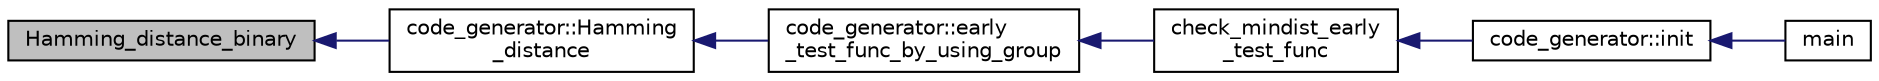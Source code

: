 digraph "Hamming_distance_binary"
{
  edge [fontname="Helvetica",fontsize="10",labelfontname="Helvetica",labelfontsize="10"];
  node [fontname="Helvetica",fontsize="10",shape=record];
  rankdir="LR";
  Node665 [label="Hamming_distance_binary",height=0.2,width=0.4,color="black", fillcolor="grey75", style="filled", fontcolor="black"];
  Node665 -> Node666 [dir="back",color="midnightblue",fontsize="10",style="solid",fontname="Helvetica"];
  Node666 [label="code_generator::Hamming\l_distance",height=0.2,width=0.4,color="black", fillcolor="white", style="filled",URL="$db/d37/classcode__generator.html#a6ae1b16555e2126c58bba83c8fa3bb23"];
  Node666 -> Node667 [dir="back",color="midnightblue",fontsize="10",style="solid",fontname="Helvetica"];
  Node667 [label="code_generator::early\l_test_func_by_using_group",height=0.2,width=0.4,color="black", fillcolor="white", style="filled",URL="$db/d37/classcode__generator.html#a96a6170f5b9a905203ae4d8717750854"];
  Node667 -> Node668 [dir="back",color="midnightblue",fontsize="10",style="solid",fontname="Helvetica"];
  Node668 [label="check_mindist_early\l_test_func",height=0.2,width=0.4,color="black", fillcolor="white", style="filled",URL="$d2/d11/codes_8h.html#a17bf777333c5e6dcb107d8de7ceffe5d"];
  Node668 -> Node669 [dir="back",color="midnightblue",fontsize="10",style="solid",fontname="Helvetica"];
  Node669 [label="code_generator::init",height=0.2,width=0.4,color="black", fillcolor="white", style="filled",URL="$db/d37/classcode__generator.html#acfaa1e8badf6f30255203f499b130af8"];
  Node669 -> Node670 [dir="back",color="midnightblue",fontsize="10",style="solid",fontname="Helvetica"];
  Node670 [label="main",height=0.2,width=0.4,color="black", fillcolor="white", style="filled",URL="$d4/d4f/codes_8_c.html#a217dbf8b442f20279ea00b898af96f52"];
}
